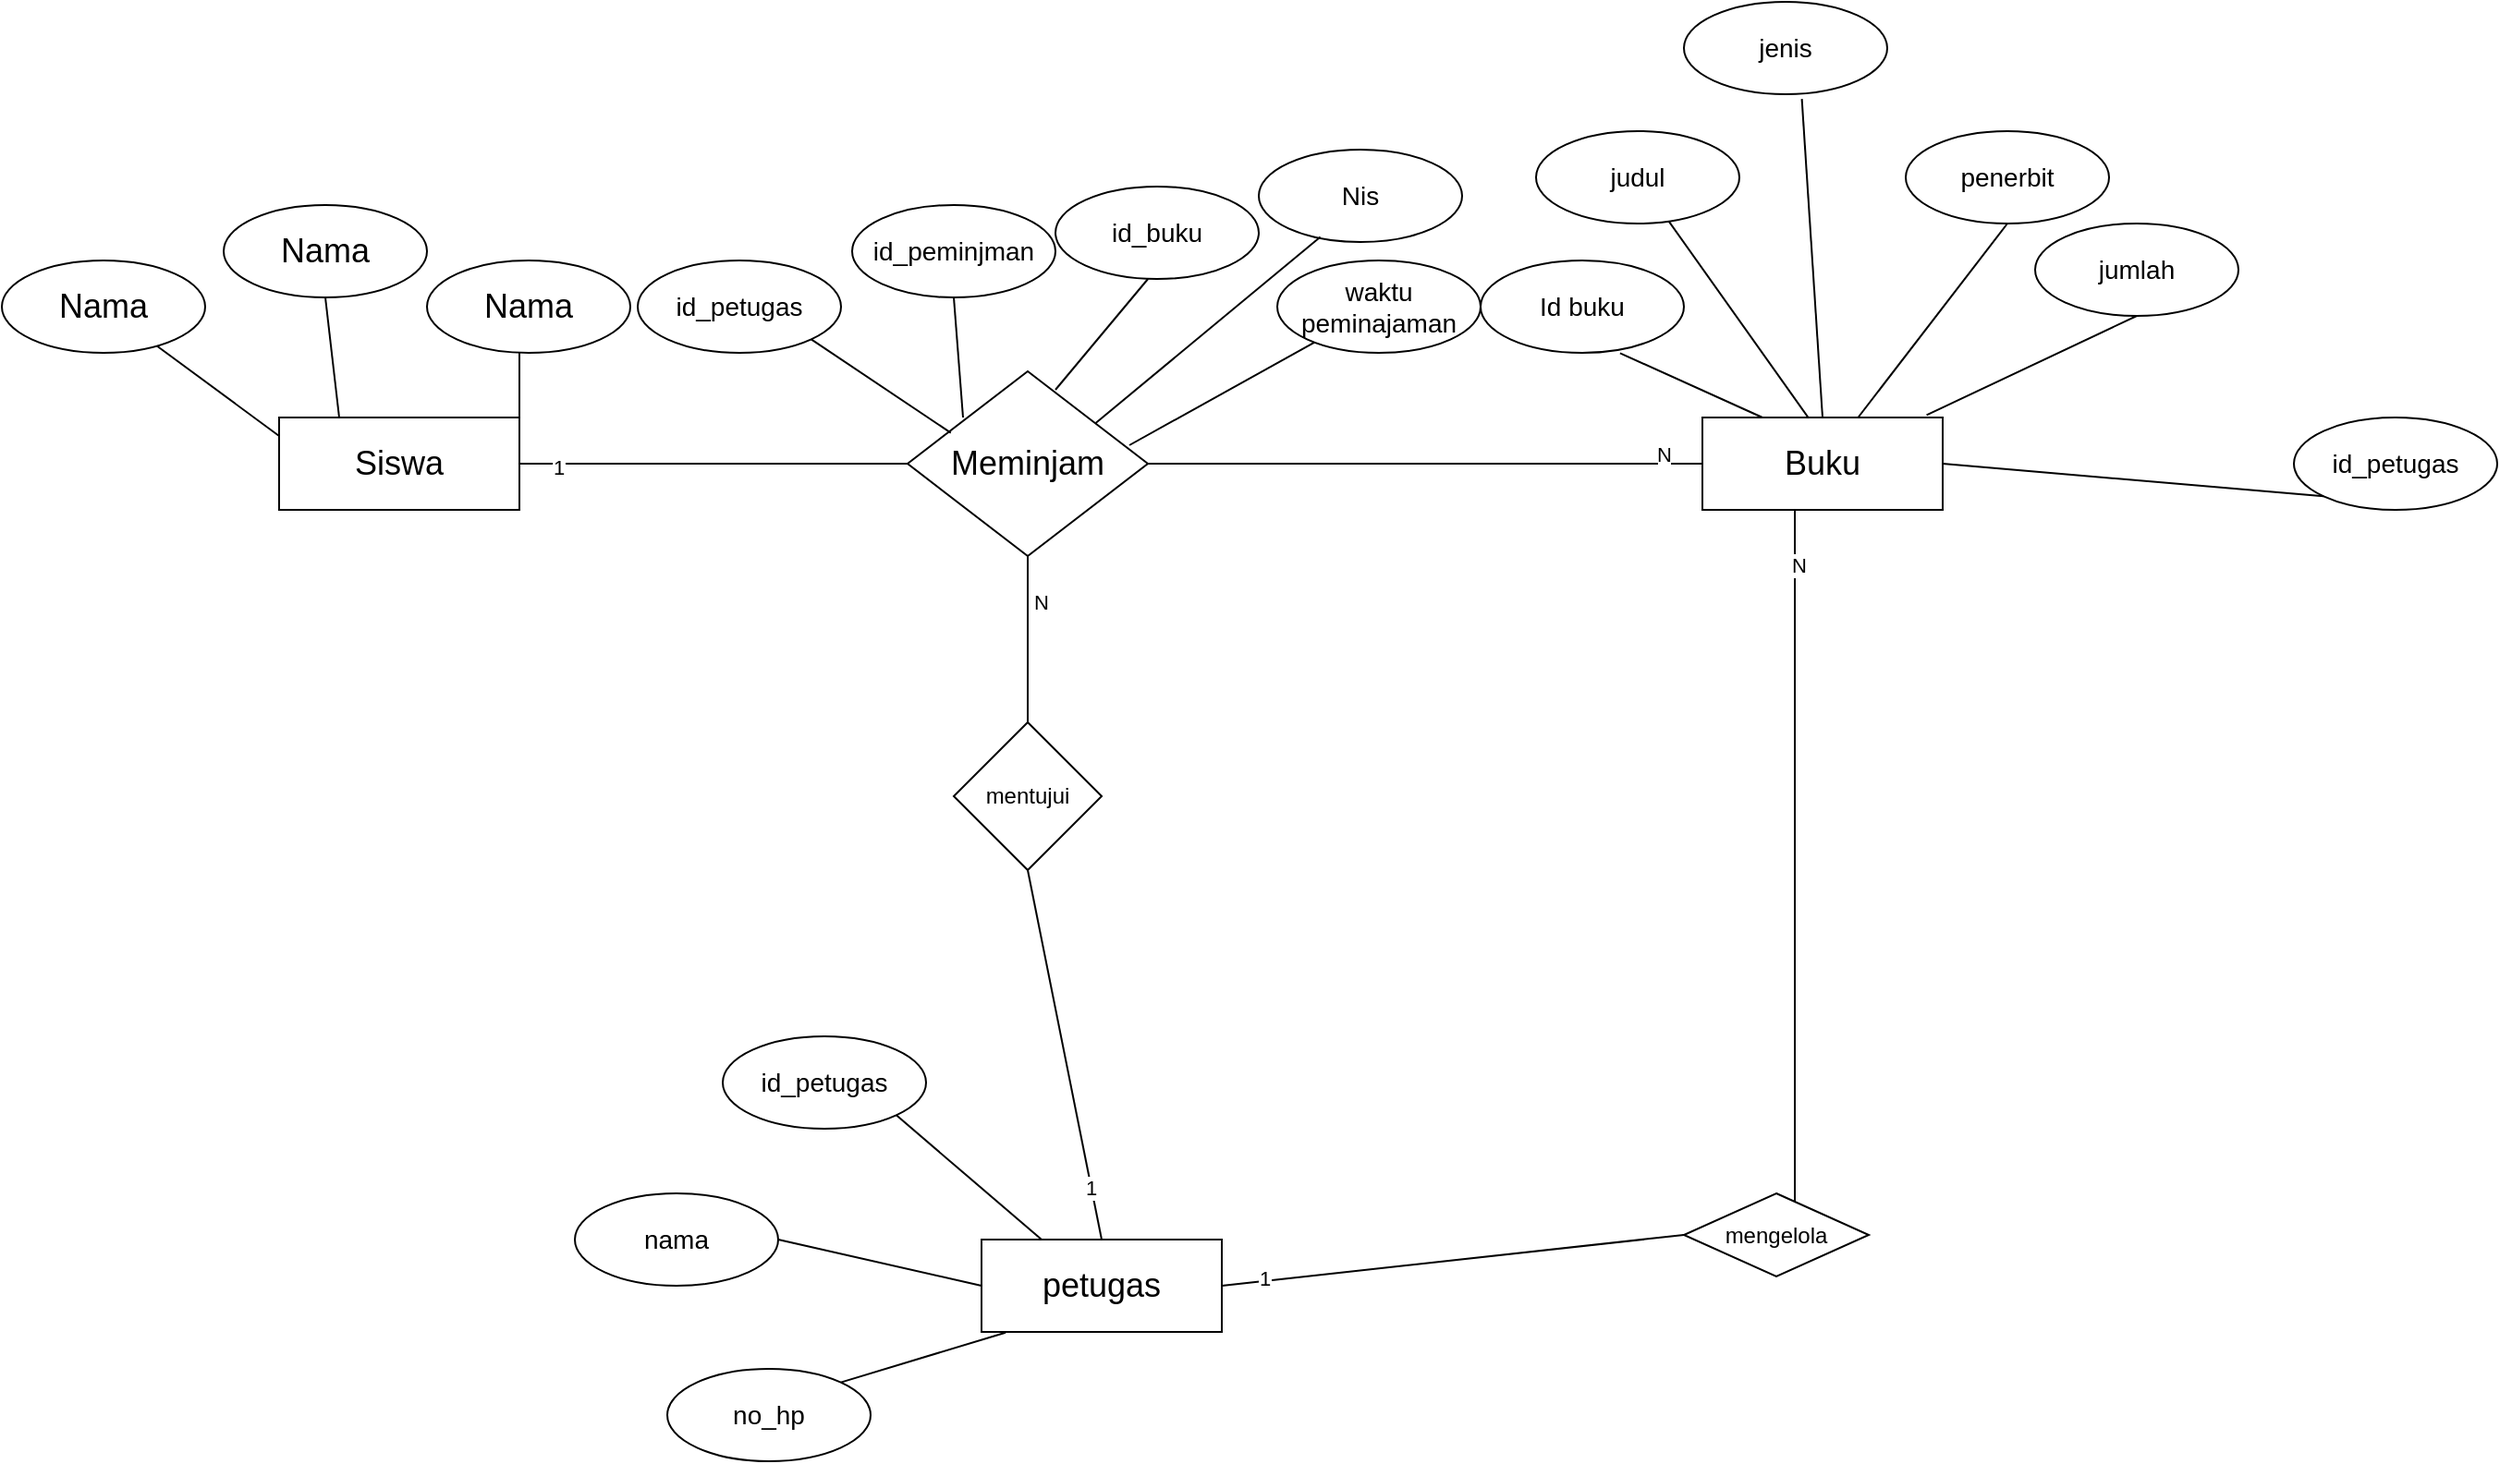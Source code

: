 <mxfile version="26.0.14">
  <diagram name="Halaman-1" id="Dd6zAoBBWDEP4UWYnoZG">
    <mxGraphModel dx="2084" dy="1778" grid="1" gridSize="10" guides="1" tooltips="1" connect="1" arrows="1" fold="1" page="1" pageScale="1" pageWidth="827" pageHeight="1169" math="0" shadow="0">
      <root>
        <mxCell id="0" />
        <mxCell id="1" parent="0" />
        <mxCell id="AyXInt_FfGXdh9bznU79-2" value="&lt;font style=&quot;font-size: 18px;&quot;&gt;Siswa&lt;/font&gt;" style="rounded=0;whiteSpace=wrap;html=1;" vertex="1" parent="1">
          <mxGeometry x="110" y="165" width="130" height="50" as="geometry" />
        </mxCell>
        <mxCell id="AyXInt_FfGXdh9bznU79-13" value="" style="endArrow=none;html=1;rounded=0;entryX=0;entryY=0.5;entryDx=0;entryDy=0;" edge="1" parent="1" target="AyXInt_FfGXdh9bznU79-4">
          <mxGeometry width="50" height="50" relative="1" as="geometry">
            <mxPoint x="240" y="190" as="sourcePoint" />
            <mxPoint x="370" y="190" as="targetPoint" />
          </mxGeometry>
        </mxCell>
        <mxCell id="AyXInt_FfGXdh9bznU79-102" value="1" style="edgeLabel;html=1;align=center;verticalAlign=middle;resizable=0;points=[];" vertex="1" connectable="0" parent="AyXInt_FfGXdh9bznU79-13">
          <mxGeometry x="-0.807" y="-2" relative="1" as="geometry">
            <mxPoint as="offset" />
          </mxGeometry>
        </mxCell>
        <mxCell id="AyXInt_FfGXdh9bznU79-23" value="&lt;span style=&quot;font-size: 18px;&quot;&gt;Buku&lt;/span&gt;" style="rounded=0;whiteSpace=wrap;html=1;" vertex="1" parent="1">
          <mxGeometry x="880" y="165" width="130" height="50" as="geometry" />
        </mxCell>
        <mxCell id="AyXInt_FfGXdh9bznU79-24" value="" style="endArrow=none;html=1;rounded=0;" edge="1" parent="1" source="AyXInt_FfGXdh9bznU79-4" target="AyXInt_FfGXdh9bznU79-23">
          <mxGeometry width="50" height="50" relative="1" as="geometry">
            <mxPoint x="500" y="200" as="sourcePoint" />
            <mxPoint x="550" y="150" as="targetPoint" />
          </mxGeometry>
        </mxCell>
        <mxCell id="AyXInt_FfGXdh9bznU79-101" value="N" style="edgeLabel;html=1;align=center;verticalAlign=middle;resizable=0;points=[];" vertex="1" connectable="0" parent="AyXInt_FfGXdh9bznU79-24">
          <mxGeometry x="0.859" y="5" relative="1" as="geometry">
            <mxPoint as="offset" />
          </mxGeometry>
        </mxCell>
        <mxCell id="AyXInt_FfGXdh9bznU79-25" value="&lt;font style=&quot;font-size: 18px;&quot;&gt;Nama&lt;/font&gt;" style="ellipse;whiteSpace=wrap;html=1;" vertex="1" parent="1">
          <mxGeometry x="80" y="50" width="110" height="50" as="geometry" />
        </mxCell>
        <mxCell id="AyXInt_FfGXdh9bznU79-27" value="&lt;font style=&quot;font-size: 18px;&quot;&gt;Nama&lt;/font&gt;" style="ellipse;whiteSpace=wrap;html=1;" vertex="1" parent="1">
          <mxGeometry x="190" y="80" width="110" height="50" as="geometry" />
        </mxCell>
        <mxCell id="AyXInt_FfGXdh9bznU79-28" value="&lt;font style=&quot;font-size: 18px;&quot;&gt;Nama&lt;/font&gt;" style="ellipse;whiteSpace=wrap;html=1;" vertex="1" parent="1">
          <mxGeometry x="-40" y="80" width="110" height="50" as="geometry" />
        </mxCell>
        <mxCell id="AyXInt_FfGXdh9bznU79-29" value="" style="endArrow=none;html=1;rounded=0;" edge="1" parent="1" target="AyXInt_FfGXdh9bznU79-28">
          <mxGeometry width="50" height="50" relative="1" as="geometry">
            <mxPoint x="110" y="175" as="sourcePoint" />
            <mxPoint x="160" y="125" as="targetPoint" />
          </mxGeometry>
        </mxCell>
        <mxCell id="AyXInt_FfGXdh9bznU79-31" value="" style="endArrow=none;html=1;rounded=0;entryX=0.5;entryY=1;entryDx=0;entryDy=0;exitX=0.25;exitY=0;exitDx=0;exitDy=0;" edge="1" parent="1" source="AyXInt_FfGXdh9bznU79-2" target="AyXInt_FfGXdh9bznU79-25">
          <mxGeometry width="50" height="50" relative="1" as="geometry">
            <mxPoint x="150" y="175" as="sourcePoint" />
            <mxPoint x="200" y="125" as="targetPoint" />
          </mxGeometry>
        </mxCell>
        <mxCell id="AyXInt_FfGXdh9bznU79-32" value="" style="endArrow=none;html=1;rounded=0;exitX=1;exitY=0;exitDx=0;exitDy=0;" edge="1" parent="1" source="AyXInt_FfGXdh9bznU79-2">
          <mxGeometry width="50" height="50" relative="1" as="geometry">
            <mxPoint x="210" y="175" as="sourcePoint" />
            <mxPoint x="240" y="130" as="targetPoint" />
          </mxGeometry>
        </mxCell>
        <mxCell id="AyXInt_FfGXdh9bznU79-33" value="&lt;font style=&quot;font-size: 14px;&quot;&gt;id_petugas&lt;/font&gt;" style="ellipse;whiteSpace=wrap;html=1;" vertex="1" parent="1">
          <mxGeometry x="304" y="80" width="110" height="50" as="geometry" />
        </mxCell>
        <mxCell id="AyXInt_FfGXdh9bznU79-34" value="" style="endArrow=none;html=1;rounded=0;entryX=0;entryY=0.5;entryDx=0;entryDy=0;" edge="1" parent="1" target="AyXInt_FfGXdh9bznU79-4">
          <mxGeometry width="50" height="50" relative="1" as="geometry">
            <mxPoint x="500" y="200" as="sourcePoint" />
            <mxPoint x="827" y="200" as="targetPoint" />
          </mxGeometry>
        </mxCell>
        <mxCell id="AyXInt_FfGXdh9bznU79-4" value="&lt;font style=&quot;font-size: 18px;&quot;&gt;Meminjam&lt;/font&gt;" style="rhombus;whiteSpace=wrap;html=1;" vertex="1" parent="1">
          <mxGeometry x="450" y="140" width="130" height="100" as="geometry" />
        </mxCell>
        <mxCell id="AyXInt_FfGXdh9bznU79-38" value="" style="endArrow=none;html=1;rounded=0;entryX=1;entryY=1;entryDx=0;entryDy=0;exitX=0.18;exitY=0.333;exitDx=0;exitDy=0;exitPerimeter=0;" edge="1" parent="1" source="AyXInt_FfGXdh9bznU79-4" target="AyXInt_FfGXdh9bznU79-33">
          <mxGeometry width="50" height="50" relative="1" as="geometry">
            <mxPoint x="470" y="165" as="sourcePoint" />
            <mxPoint x="520" y="115" as="targetPoint" />
          </mxGeometry>
        </mxCell>
        <mxCell id="AyXInt_FfGXdh9bznU79-40" value="&lt;font style=&quot;font-size: 14px;&quot;&gt;id_peminjman&lt;/font&gt;" style="ellipse;whiteSpace=wrap;html=1;" vertex="1" parent="1">
          <mxGeometry x="420" y="50" width="110" height="50" as="geometry" />
        </mxCell>
        <mxCell id="AyXInt_FfGXdh9bznU79-43" value="" style="endArrow=none;html=1;rounded=0;entryX=0.5;entryY=1;entryDx=0;entryDy=0;" edge="1" parent="1" target="AyXInt_FfGXdh9bznU79-40">
          <mxGeometry width="50" height="50" relative="1" as="geometry">
            <mxPoint x="480" y="165" as="sourcePoint" />
            <mxPoint x="530" y="115" as="targetPoint" />
          </mxGeometry>
        </mxCell>
        <mxCell id="AyXInt_FfGXdh9bznU79-44" style="edgeStyle=orthogonalEdgeStyle;rounded=0;orthogonalLoop=1;jettySize=auto;html=1;exitX=0.5;exitY=1;exitDx=0;exitDy=0;" edge="1" parent="1" source="AyXInt_FfGXdh9bznU79-4" target="AyXInt_FfGXdh9bznU79-4">
          <mxGeometry relative="1" as="geometry" />
        </mxCell>
        <mxCell id="AyXInt_FfGXdh9bznU79-45" value="&lt;span style=&quot;font-size: 14px;&quot;&gt;id_buku&lt;/span&gt;" style="ellipse;whiteSpace=wrap;html=1;" vertex="1" parent="1">
          <mxGeometry x="530" y="40" width="110" height="50" as="geometry" />
        </mxCell>
        <mxCell id="AyXInt_FfGXdh9bznU79-50" value="" style="endArrow=none;html=1;rounded=0;entryX=0.455;entryY=1;entryDx=0;entryDy=0;entryPerimeter=0;" edge="1" parent="1" target="AyXInt_FfGXdh9bznU79-45">
          <mxGeometry width="50" height="50" relative="1" as="geometry">
            <mxPoint x="530" y="150" as="sourcePoint" />
            <mxPoint x="580" y="100" as="targetPoint" />
          </mxGeometry>
        </mxCell>
        <mxCell id="AyXInt_FfGXdh9bznU79-51" value="&lt;font style=&quot;font-size: 14px;&quot;&gt;Nis&lt;/font&gt;" style="ellipse;whiteSpace=wrap;html=1;" vertex="1" parent="1">
          <mxGeometry x="640" y="20" width="110" height="50" as="geometry" />
        </mxCell>
        <mxCell id="AyXInt_FfGXdh9bznU79-54" value="" style="endArrow=none;html=1;rounded=0;entryX=0.303;entryY=0.946;entryDx=0;entryDy=0;entryPerimeter=0;exitX=0.783;exitY=0.28;exitDx=0;exitDy=0;exitPerimeter=0;" edge="1" parent="1" source="AyXInt_FfGXdh9bznU79-4" target="AyXInt_FfGXdh9bznU79-51">
          <mxGeometry width="50" height="50" relative="1" as="geometry">
            <mxPoint x="540" y="160" as="sourcePoint" />
            <mxPoint x="590" y="100" as="targetPoint" />
          </mxGeometry>
        </mxCell>
        <mxCell id="AyXInt_FfGXdh9bznU79-55" value="&lt;span style=&quot;font-size: 14px;&quot;&gt;waktu peminajaman&lt;/span&gt;" style="ellipse;whiteSpace=wrap;html=1;" vertex="1" parent="1">
          <mxGeometry x="650" y="80" width="110" height="50" as="geometry" />
        </mxCell>
        <mxCell id="AyXInt_FfGXdh9bznU79-56" value="" style="endArrow=none;html=1;rounded=0;" edge="1" parent="1" target="AyXInt_FfGXdh9bznU79-55">
          <mxGeometry width="50" height="50" relative="1" as="geometry">
            <mxPoint x="570" y="180" as="sourcePoint" />
            <mxPoint x="620" y="130" as="targetPoint" />
          </mxGeometry>
        </mxCell>
        <mxCell id="AyXInt_FfGXdh9bznU79-57" value="&lt;span style=&quot;font-size: 14px;&quot;&gt;Id buku&lt;/span&gt;" style="ellipse;whiteSpace=wrap;html=1;" vertex="1" parent="1">
          <mxGeometry x="760" y="80" width="110" height="50" as="geometry" />
        </mxCell>
        <mxCell id="AyXInt_FfGXdh9bznU79-58" value="&lt;span style=&quot;font-size: 14px;&quot;&gt;jenis&lt;/span&gt;" style="ellipse;whiteSpace=wrap;html=1;" vertex="1" parent="1">
          <mxGeometry x="870" y="-60" width="110" height="50" as="geometry" />
        </mxCell>
        <mxCell id="AyXInt_FfGXdh9bznU79-60" value="&lt;span style=&quot;font-size: 14px;&quot;&gt;judul&lt;/span&gt;" style="ellipse;whiteSpace=wrap;html=1;" vertex="1" parent="1">
          <mxGeometry x="790" y="10" width="110" height="50" as="geometry" />
        </mxCell>
        <mxCell id="AyXInt_FfGXdh9bznU79-61" value="&lt;span style=&quot;font-size: 14px;&quot;&gt;jumlah&lt;/span&gt;" style="ellipse;whiteSpace=wrap;html=1;" vertex="1" parent="1">
          <mxGeometry x="1060" y="60" width="110" height="50" as="geometry" />
        </mxCell>
        <mxCell id="AyXInt_FfGXdh9bznU79-62" value="&lt;span style=&quot;font-size: 14px;&quot;&gt;id_petugas&lt;/span&gt;" style="ellipse;whiteSpace=wrap;html=1;" vertex="1" parent="1">
          <mxGeometry x="1200" y="165" width="110" height="50" as="geometry" />
        </mxCell>
        <mxCell id="AyXInt_FfGXdh9bznU79-63" value="&lt;span style=&quot;font-size: 14px;&quot;&gt;penerbit&lt;/span&gt;" style="ellipse;whiteSpace=wrap;html=1;" vertex="1" parent="1">
          <mxGeometry x="990" y="10" width="110" height="50" as="geometry" />
        </mxCell>
        <mxCell id="AyXInt_FfGXdh9bznU79-64" value="" style="endArrow=none;html=1;rounded=0;" edge="1" parent="1">
          <mxGeometry width="50" height="50" relative="1" as="geometry">
            <mxPoint x="930" y="600" as="sourcePoint" />
            <mxPoint x="930" y="215" as="targetPoint" />
          </mxGeometry>
        </mxCell>
        <mxCell id="AyXInt_FfGXdh9bznU79-99" value="N" style="edgeLabel;html=1;align=center;verticalAlign=middle;resizable=0;points=[];" vertex="1" connectable="0" parent="AyXInt_FfGXdh9bznU79-64">
          <mxGeometry x="0.852" y="-2" relative="1" as="geometry">
            <mxPoint y="1" as="offset" />
          </mxGeometry>
        </mxCell>
        <mxCell id="AyXInt_FfGXdh9bznU79-66" value="" style="endArrow=none;html=1;rounded=0;entryX=0.686;entryY=1.003;entryDx=0;entryDy=0;entryPerimeter=0;exitX=0.25;exitY=0;exitDx=0;exitDy=0;" edge="1" parent="1" source="AyXInt_FfGXdh9bznU79-23" target="AyXInt_FfGXdh9bznU79-57">
          <mxGeometry width="50" height="50" relative="1" as="geometry">
            <mxPoint x="900" y="160" as="sourcePoint" />
            <mxPoint x="590" y="100" as="targetPoint" />
          </mxGeometry>
        </mxCell>
        <mxCell id="AyXInt_FfGXdh9bznU79-67" value="" style="endArrow=none;html=1;rounded=0;exitX=0.442;exitY=0.006;exitDx=0;exitDy=0;exitPerimeter=0;" edge="1" parent="1" source="AyXInt_FfGXdh9bznU79-23" target="AyXInt_FfGXdh9bznU79-60">
          <mxGeometry width="50" height="50" relative="1" as="geometry">
            <mxPoint x="930" y="160" as="sourcePoint" />
            <mxPoint x="845" y="140" as="targetPoint" />
          </mxGeometry>
        </mxCell>
        <mxCell id="AyXInt_FfGXdh9bznU79-68" value="" style="endArrow=none;html=1;rounded=0;entryX=0.5;entryY=1;entryDx=0;entryDy=0;" edge="1" parent="1" source="AyXInt_FfGXdh9bznU79-23" target="AyXInt_FfGXdh9bznU79-63">
          <mxGeometry width="50" height="50" relative="1" as="geometry">
            <mxPoint x="923" y="189" as="sourcePoint" />
            <mxPoint x="855" y="150" as="targetPoint" />
          </mxGeometry>
        </mxCell>
        <mxCell id="AyXInt_FfGXdh9bznU79-69" value="" style="endArrow=none;html=1;rounded=0;entryX=0.58;entryY=1.051;entryDx=0;entryDy=0;entryPerimeter=0;exitX=0.5;exitY=0;exitDx=0;exitDy=0;" edge="1" parent="1" source="AyXInt_FfGXdh9bznU79-23" target="AyXInt_FfGXdh9bznU79-58">
          <mxGeometry width="50" height="50" relative="1" as="geometry">
            <mxPoint x="933" y="199" as="sourcePoint" />
            <mxPoint x="865" y="160" as="targetPoint" />
          </mxGeometry>
        </mxCell>
        <mxCell id="AyXInt_FfGXdh9bznU79-70" value="" style="endArrow=none;html=1;rounded=0;entryX=0.5;entryY=1;entryDx=0;entryDy=0;exitX=0.933;exitY=-0.027;exitDx=0;exitDy=0;exitPerimeter=0;" edge="1" parent="1" source="AyXInt_FfGXdh9bznU79-23" target="AyXInt_FfGXdh9bznU79-61">
          <mxGeometry width="50" height="50" relative="1" as="geometry">
            <mxPoint x="943" y="209" as="sourcePoint" />
            <mxPoint x="875" y="170" as="targetPoint" />
          </mxGeometry>
        </mxCell>
        <mxCell id="AyXInt_FfGXdh9bznU79-71" value="" style="endArrow=none;html=1;rounded=0;entryX=0;entryY=1;entryDx=0;entryDy=0;exitX=1;exitY=0.5;exitDx=0;exitDy=0;" edge="1" parent="1" source="AyXInt_FfGXdh9bznU79-23" target="AyXInt_FfGXdh9bznU79-62">
          <mxGeometry width="50" height="50" relative="1" as="geometry">
            <mxPoint x="953" y="219" as="sourcePoint" />
            <mxPoint x="885" y="180" as="targetPoint" />
          </mxGeometry>
        </mxCell>
        <mxCell id="AyXInt_FfGXdh9bznU79-72" value="mengelola" style="rhombus;whiteSpace=wrap;html=1;" vertex="1" parent="1">
          <mxGeometry x="870" y="585" width="100" height="45" as="geometry" />
        </mxCell>
        <mxCell id="AyXInt_FfGXdh9bznU79-74" value="&lt;span style=&quot;font-size: 18px;&quot;&gt;petugas&lt;/span&gt;" style="rounded=0;whiteSpace=wrap;html=1;" vertex="1" parent="1">
          <mxGeometry x="490" y="610" width="130" height="50" as="geometry" />
        </mxCell>
        <mxCell id="AyXInt_FfGXdh9bznU79-78" value="" style="endArrow=none;html=1;rounded=0;entryX=1;entryY=0.5;entryDx=0;entryDy=0;exitX=0;exitY=0.5;exitDx=0;exitDy=0;" edge="1" parent="1" source="AyXInt_FfGXdh9bznU79-72" target="AyXInt_FfGXdh9bznU79-74">
          <mxGeometry width="50" height="50" relative="1" as="geometry">
            <mxPoint x="870" y="610" as="sourcePoint" />
            <mxPoint x="920" y="560" as="targetPoint" />
            <Array as="points" />
          </mxGeometry>
        </mxCell>
        <mxCell id="AyXInt_FfGXdh9bznU79-100" value="1" style="edgeLabel;html=1;align=center;verticalAlign=middle;resizable=0;points=[];" vertex="1" connectable="0" parent="AyXInt_FfGXdh9bznU79-78">
          <mxGeometry x="0.825" y="-2" relative="1" as="geometry">
            <mxPoint x="1" as="offset" />
          </mxGeometry>
        </mxCell>
        <mxCell id="AyXInt_FfGXdh9bznU79-83" value="&lt;span style=&quot;font-size: 14px;&quot;&gt;no_hp&lt;/span&gt;" style="ellipse;whiteSpace=wrap;html=1;" vertex="1" parent="1">
          <mxGeometry x="320" y="680" width="110" height="50" as="geometry" />
        </mxCell>
        <mxCell id="AyXInt_FfGXdh9bznU79-85" value="&lt;font style=&quot;font-size: 14px;&quot;&gt;id_petugas&lt;/font&gt;" style="ellipse;whiteSpace=wrap;html=1;" vertex="1" parent="1">
          <mxGeometry x="350" y="500" width="110" height="50" as="geometry" />
        </mxCell>
        <mxCell id="AyXInt_FfGXdh9bznU79-86" value="&lt;span style=&quot;font-size: 14px;&quot;&gt;nama&lt;/span&gt;" style="ellipse;whiteSpace=wrap;html=1;" vertex="1" parent="1">
          <mxGeometry x="270" y="585" width="110" height="50" as="geometry" />
        </mxCell>
        <mxCell id="AyXInt_FfGXdh9bznU79-90" value="" style="endArrow=none;html=1;rounded=0;entryX=1;entryY=1;entryDx=0;entryDy=0;exitX=0.25;exitY=0;exitDx=0;exitDy=0;" edge="1" parent="1" source="AyXInt_FfGXdh9bznU79-74" target="AyXInt_FfGXdh9bznU79-85">
          <mxGeometry width="50" height="50" relative="1" as="geometry">
            <mxPoint x="880" y="618" as="sourcePoint" />
            <mxPoint x="630" y="645" as="targetPoint" />
            <Array as="points" />
          </mxGeometry>
        </mxCell>
        <mxCell id="AyXInt_FfGXdh9bznU79-91" value="" style="endArrow=none;html=1;rounded=0;entryX=1;entryY=0.5;entryDx=0;entryDy=0;exitX=0;exitY=0.5;exitDx=0;exitDy=0;" edge="1" parent="1" source="AyXInt_FfGXdh9bznU79-74" target="AyXInt_FfGXdh9bznU79-86">
          <mxGeometry width="50" height="50" relative="1" as="geometry">
            <mxPoint x="580" y="622" as="sourcePoint" />
            <mxPoint x="431" y="562" as="targetPoint" />
            <Array as="points" />
          </mxGeometry>
        </mxCell>
        <mxCell id="AyXInt_FfGXdh9bznU79-92" value="" style="endArrow=none;html=1;rounded=0;entryX=1;entryY=0;entryDx=0;entryDy=0;exitX=0.1;exitY=1.007;exitDx=0;exitDy=0;exitPerimeter=0;" edge="1" parent="1" source="AyXInt_FfGXdh9bznU79-74" target="AyXInt_FfGXdh9bznU79-83">
          <mxGeometry width="50" height="50" relative="1" as="geometry">
            <mxPoint x="500" y="645" as="sourcePoint" />
            <mxPoint x="390" y="620" as="targetPoint" />
            <Array as="points" />
          </mxGeometry>
        </mxCell>
        <mxCell id="AyXInt_FfGXdh9bznU79-94" value="mentujui" style="rhombus;whiteSpace=wrap;html=1;" vertex="1" parent="1">
          <mxGeometry x="475" y="330" width="80" height="80" as="geometry" />
        </mxCell>
        <mxCell id="AyXInt_FfGXdh9bznU79-95" value="" style="endArrow=none;html=1;rounded=0;entryX=0.5;entryY=1;entryDx=0;entryDy=0;exitX=0.5;exitY=0;exitDx=0;exitDy=0;" edge="1" parent="1" source="AyXInt_FfGXdh9bznU79-94" target="AyXInt_FfGXdh9bznU79-4">
          <mxGeometry width="50" height="50" relative="1" as="geometry">
            <mxPoint x="820" y="450" as="sourcePoint" />
            <mxPoint x="870" y="400" as="targetPoint" />
          </mxGeometry>
        </mxCell>
        <mxCell id="AyXInt_FfGXdh9bznU79-98" value="N" style="edgeLabel;html=1;align=center;verticalAlign=middle;resizable=0;points=[];" vertex="1" connectable="0" parent="AyXInt_FfGXdh9bznU79-95">
          <mxGeometry x="0.479" y="-7" relative="1" as="geometry">
            <mxPoint y="1" as="offset" />
          </mxGeometry>
        </mxCell>
        <mxCell id="AyXInt_FfGXdh9bznU79-96" value="" style="endArrow=none;html=1;rounded=0;entryX=0.5;entryY=1;entryDx=0;entryDy=0;exitX=0.5;exitY=0;exitDx=0;exitDy=0;" edge="1" parent="1" source="AyXInt_FfGXdh9bznU79-74" target="AyXInt_FfGXdh9bznU79-94">
          <mxGeometry width="50" height="50" relative="1" as="geometry">
            <mxPoint x="525" y="340" as="sourcePoint" />
            <mxPoint x="525" y="250" as="targetPoint" />
          </mxGeometry>
        </mxCell>
        <mxCell id="AyXInt_FfGXdh9bznU79-97" value="1" style="edgeLabel;html=1;align=center;verticalAlign=middle;resizable=0;points=[];" vertex="1" connectable="0" parent="AyXInt_FfGXdh9bznU79-96">
          <mxGeometry x="-0.719" y="1" relative="1" as="geometry">
            <mxPoint as="offset" />
          </mxGeometry>
        </mxCell>
      </root>
    </mxGraphModel>
  </diagram>
</mxfile>
